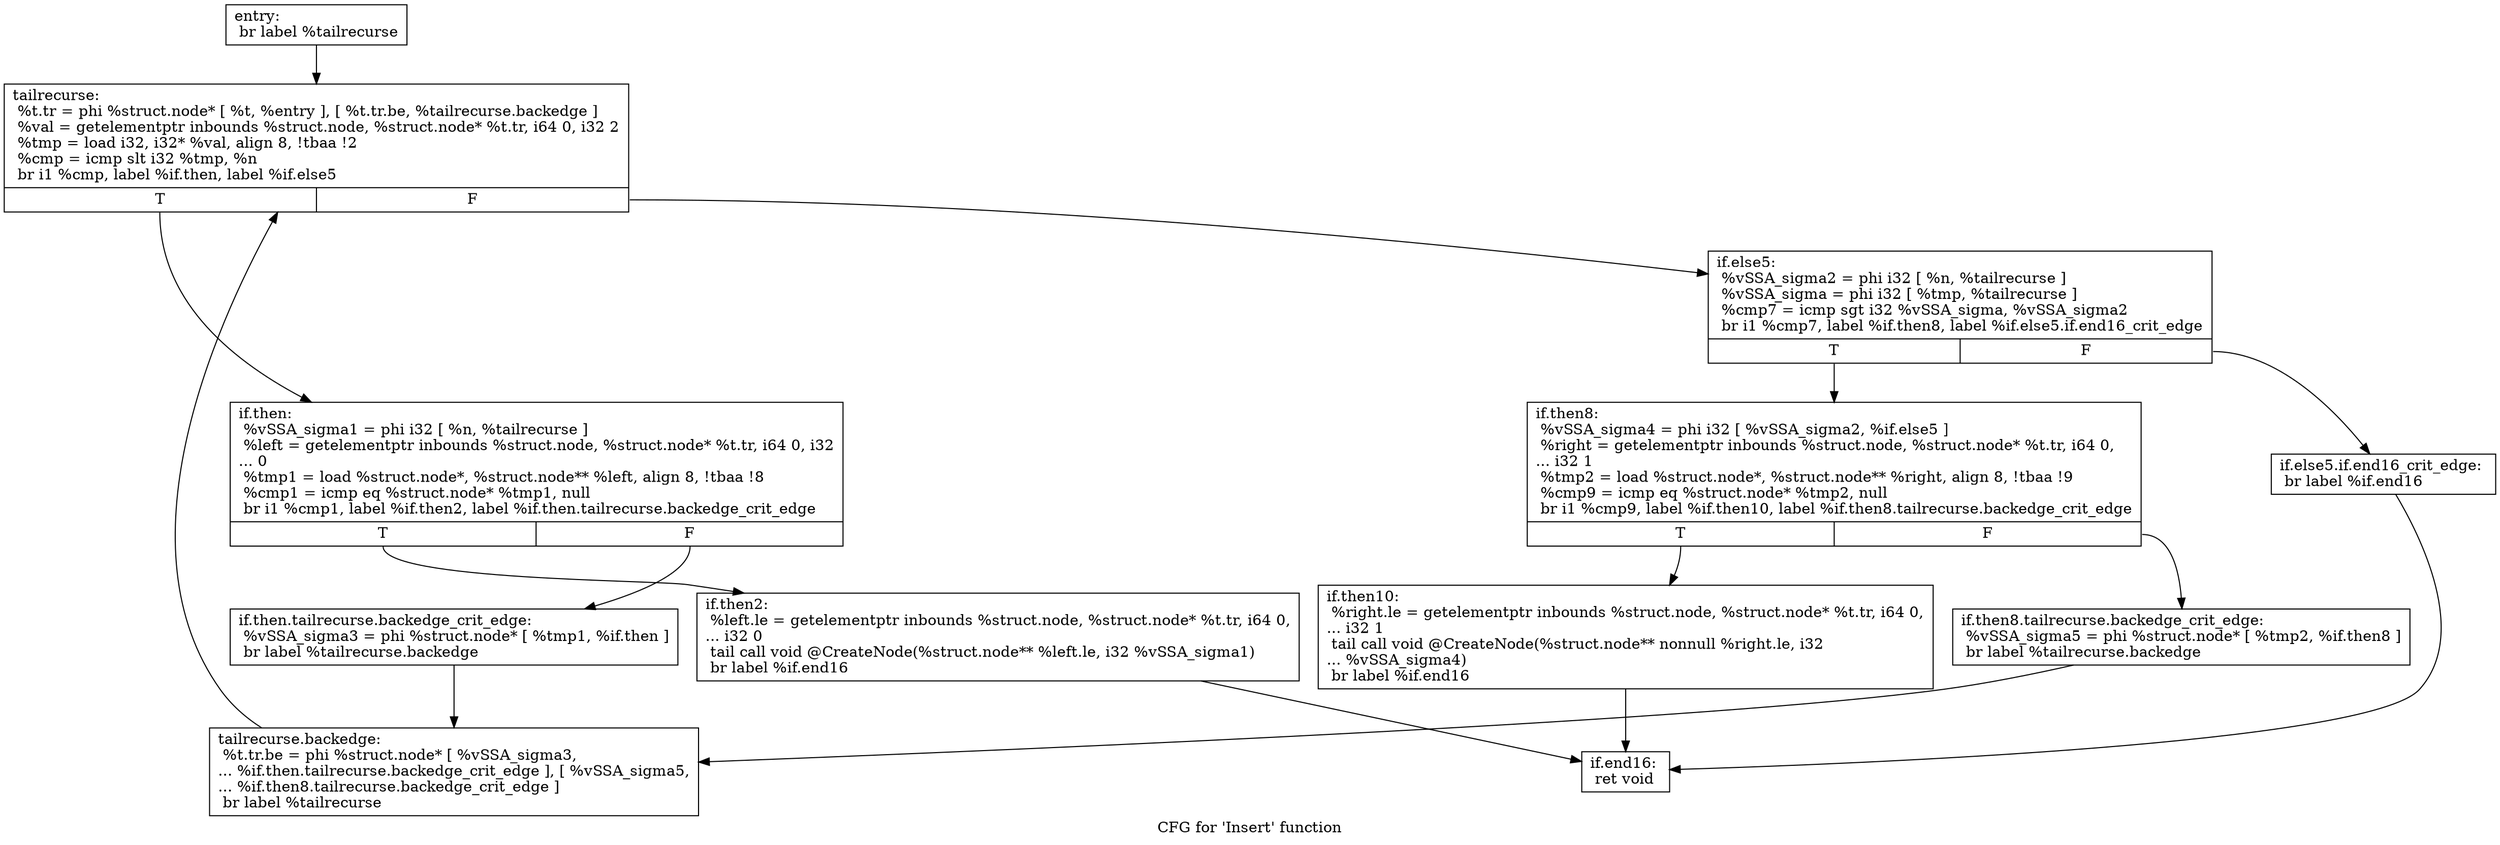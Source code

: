 digraph "CFG for 'Insert' function" {
	label="CFG for 'Insert' function";

	Node0x8e31260 [shape=record,label="{entry:\l  br label %tailrecurse\l}"];
	Node0x8e31260 -> Node0x8e31e40;
	Node0x8e31e40 [shape=record,label="{tailrecurse:                                      \l  %t.tr = phi %struct.node* [ %t, %entry ], [ %t.tr.be, %tailrecurse.backedge ]\l  %val = getelementptr inbounds %struct.node, %struct.node* %t.tr, i64 0, i32 2\l  %tmp = load i32, i32* %val, align 8, !tbaa !2\l  %cmp = icmp slt i32 %tmp, %n\l  br i1 %cmp, label %if.then, label %if.else5\l|{<s0>T|<s1>F}}"];
	Node0x8e31e40:s0 -> Node0x8e31e90;
	Node0x8e31e40:s1 -> Node0x8e31fd0;
	Node0x8e31e90 [shape=record,label="{if.then:                                          \l  %vSSA_sigma1 = phi i32 [ %n, %tailrecurse ]\l  %left = getelementptr inbounds %struct.node, %struct.node* %t.tr, i64 0, i32\l... 0\l  %tmp1 = load %struct.node*, %struct.node** %left, align 8, !tbaa !8\l  %cmp1 = icmp eq %struct.node* %tmp1, null\l  br i1 %cmp1, label %if.then2, label %if.then.tailrecurse.backedge_crit_edge\l|{<s0>T|<s1>F}}"];
	Node0x8e31e90:s0 -> Node0x8e31f80;
	Node0x8e31e90:s1 -> Node0x8e31ee0;
	Node0x8e31ee0 [shape=record,label="{if.then.tailrecurse.backedge_crit_edge:           \l  %vSSA_sigma3 = phi %struct.node* [ %tmp1, %if.then ]\l  br label %tailrecurse.backedge\l}"];
	Node0x8e31ee0 -> Node0x8e31f30;
	Node0x8e31f30 [shape=record,label="{tailrecurse.backedge:                             \l  %t.tr.be = phi %struct.node* [ %vSSA_sigma3,\l... %if.then.tailrecurse.backedge_crit_edge ], [ %vSSA_sigma5,\l... %if.then8.tailrecurse.backedge_crit_edge ]\l  br label %tailrecurse\l}"];
	Node0x8e31f30 -> Node0x8e31e40;
	Node0x8e31f80 [shape=record,label="{if.then2:                                         \l  %left.le = getelementptr inbounds %struct.node, %struct.node* %t.tr, i64 0,\l... i32 0\l  tail call void @CreateNode(%struct.node** %left.le, i32 %vSSA_sigma1)\l  br label %if.end16\l}"];
	Node0x8e31f80 -> Node0x8e32160;
	Node0x8e31fd0 [shape=record,label="{if.else5:                                         \l  %vSSA_sigma2 = phi i32 [ %n, %tailrecurse ]\l  %vSSA_sigma = phi i32 [ %tmp, %tailrecurse ]\l  %cmp7 = icmp sgt i32 %vSSA_sigma, %vSSA_sigma2\l  br i1 %cmp7, label %if.then8, label %if.else5.if.end16_crit_edge\l|{<s0>T|<s1>F}}"];
	Node0x8e31fd0:s0 -> Node0x8e32070;
	Node0x8e31fd0:s1 -> Node0x8e32020;
	Node0x8e32020 [shape=record,label="{if.else5.if.end16_crit_edge:                      \l  br label %if.end16\l}"];
	Node0x8e32020 -> Node0x8e32160;
	Node0x8e32070 [shape=record,label="{if.then8:                                         \l  %vSSA_sigma4 = phi i32 [ %vSSA_sigma2, %if.else5 ]\l  %right = getelementptr inbounds %struct.node, %struct.node* %t.tr, i64 0,\l... i32 1\l  %tmp2 = load %struct.node*, %struct.node** %right, align 8, !tbaa !9\l  %cmp9 = icmp eq %struct.node* %tmp2, null\l  br i1 %cmp9, label %if.then10, label %if.then8.tailrecurse.backedge_crit_edge\l|{<s0>T|<s1>F}}"];
	Node0x8e32070:s0 -> Node0x8e32110;
	Node0x8e32070:s1 -> Node0x8e320c0;
	Node0x8e320c0 [shape=record,label="{if.then8.tailrecurse.backedge_crit_edge:          \l  %vSSA_sigma5 = phi %struct.node* [ %tmp2, %if.then8 ]\l  br label %tailrecurse.backedge\l}"];
	Node0x8e320c0 -> Node0x8e31f30;
	Node0x8e32110 [shape=record,label="{if.then10:                                        \l  %right.le = getelementptr inbounds %struct.node, %struct.node* %t.tr, i64 0,\l... i32 1\l  tail call void @CreateNode(%struct.node** nonnull %right.le, i32\l... %vSSA_sigma4)\l  br label %if.end16\l}"];
	Node0x8e32110 -> Node0x8e32160;
	Node0x8e32160 [shape=record,label="{if.end16:                                         \l  ret void\l}"];
}
